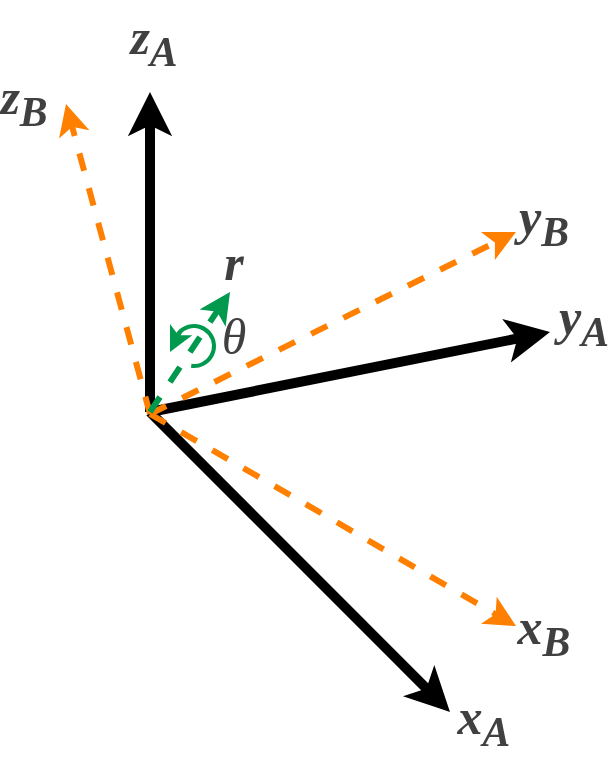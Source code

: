 <mxfile>
    <diagram id="lrfJbjIufyaFkcRJHbZ7" name="Page-1">
        <mxGraphModel dx="849" dy="569" grid="1" gridSize="10" guides="1" tooltips="1" connect="1" arrows="1" fold="1" page="1" pageScale="1" pageWidth="850" pageHeight="1100" math="0" shadow="0">
            <root>
                <mxCell id="0"/>
                <mxCell id="1" parent="0"/>
                <mxCell id="22" value="" style="endArrow=classic;html=1;strokeColor=#000000;strokeWidth=5;fontSize=11;" edge="1" parent="1">
                    <mxGeometry width="50" height="50" relative="1" as="geometry">
                        <mxPoint x="280" y="360" as="sourcePoint"/>
                        <mxPoint x="430" y="510" as="targetPoint"/>
                    </mxGeometry>
                </mxCell>
                <mxCell id="23" value="" style="endArrow=classic;html=1;strokeColor=#000000;strokeWidth=5;fontSize=11;" edge="1" parent="1">
                    <mxGeometry width="50" height="50" relative="1" as="geometry">
                        <mxPoint x="280" y="360" as="sourcePoint"/>
                        <mxPoint x="480" y="320" as="targetPoint"/>
                    </mxGeometry>
                </mxCell>
                <mxCell id="24" value="" style="endArrow=classic;html=1;strokeColor=#000000;strokeWidth=5;fontSize=11;" edge="1" parent="1">
                    <mxGeometry width="50" height="50" relative="1" as="geometry">
                        <mxPoint x="280" y="360" as="sourcePoint"/>
                        <mxPoint x="280" y="200" as="targetPoint"/>
                    </mxGeometry>
                </mxCell>
                <mxCell id="28" value="" style="group;rotation=-15;" vertex="1" connectable="0" parent="1">
                    <mxGeometry x="275" y="175" width="200" height="310" as="geometry"/>
                </mxCell>
                <mxCell id="25" value="" style="endArrow=classic;html=1;strokeColor=#FF8000;strokeWidth=3;fontSize=11;dashed=1;" edge="1" parent="28">
                    <mxGeometry width="50" height="50" relative="1" as="geometry">
                        <mxPoint x="5" y="186" as="sourcePoint"/>
                        <mxPoint x="188" y="292" as="targetPoint"/>
                    </mxGeometry>
                </mxCell>
                <mxCell id="26" value="" style="endArrow=classic;html=1;strokeColor=#FF8000;strokeWidth=3;fontSize=11;dashed=1;" edge="1" parent="28">
                    <mxGeometry width="50" height="50" relative="1" as="geometry">
                        <mxPoint x="5" y="186" as="sourcePoint"/>
                        <mxPoint x="188" y="95" as="targetPoint"/>
                    </mxGeometry>
                </mxCell>
                <mxCell id="27" value="" style="endArrow=classic;html=1;strokeColor=#FF8000;strokeWidth=3;fontSize=11;dashed=1;" edge="1" parent="28">
                    <mxGeometry width="50" height="50" relative="1" as="geometry">
                        <mxPoint x="5" y="186" as="sourcePoint"/>
                        <mxPoint x="-37" y="31" as="targetPoint"/>
                    </mxGeometry>
                </mxCell>
                <mxCell id="31" value="" style="verticalLabelPosition=bottom;verticalAlign=top;html=1;shape=mxgraph.basic.arc;startAngle=0.767;endAngle=0.522;strokeColor=#00994D;fontSize=11;fillColor=none;strokeWidth=2;" vertex="1" parent="28">
                    <mxGeometry x="17" y="142" width="20" height="20" as="geometry"/>
                </mxCell>
                <mxCell id="32" value="" style="endArrow=classic;html=1;strokeColor=#00994D;strokeWidth=2;fontSize=11;exitX=0.153;exitY=0.144;exitDx=0;exitDy=0;exitPerimeter=0;" edge="1" parent="28" source="31">
                    <mxGeometry width="50" height="50" relative="1" as="geometry">
                        <mxPoint x="15" y="195" as="sourcePoint"/>
                        <mxPoint x="15" y="155" as="targetPoint"/>
                    </mxGeometry>
                </mxCell>
                <mxCell id="33" value="&lt;span style=&quot;color: rgb(64, 64, 64); font-family: KaTeX_Math; font-style: italic;&quot;&gt;&lt;font style=&quot;font-size: 25px;&quot;&gt;θ&lt;/font&gt;&lt;/span&gt;" style="text;html=1;strokeColor=none;fillColor=none;align=center;verticalAlign=middle;whiteSpace=wrap;rounded=0;strokeWidth=3;fontSize=11;labelBackgroundColor=none;" vertex="1" parent="28">
                    <mxGeometry x="40" y="132" width="14" height="30" as="geometry"/>
                </mxCell>
                <mxCell id="41" value="&lt;font face=&quot;KaTeX_Math&quot; color=&quot;#404040&quot;&gt;&lt;span style=&quot;font-size: 25px;&quot;&gt;&lt;i style=&quot;&quot;&gt;&lt;b&gt;r&lt;/b&gt;&lt;/i&gt;&lt;/span&gt;&lt;/font&gt;" style="text;html=1;strokeColor=none;fillColor=none;align=center;verticalAlign=middle;whiteSpace=wrap;rounded=0;strokeWidth=3;fontSize=11;labelBackgroundColor=none;" vertex="1" parent="28">
                    <mxGeometry x="40" y="95" width="14" height="30" as="geometry"/>
                </mxCell>
                <mxCell id="29" value="" style="endArrow=classic;html=1;strokeColor=#00994D;strokeWidth=3;fontSize=11;dashed=1;" edge="1" parent="1">
                    <mxGeometry width="50" height="50" relative="1" as="geometry">
                        <mxPoint x="280" y="360" as="sourcePoint"/>
                        <mxPoint x="320" y="300" as="targetPoint"/>
                    </mxGeometry>
                </mxCell>
                <mxCell id="42" value="&lt;font face=&quot;KaTeX_Math&quot; color=&quot;#404040&quot;&gt;&lt;span style=&quot;font-size: 25px;&quot;&gt;&lt;i style=&quot;&quot;&gt;&lt;b style=&quot;&quot;&gt;z&lt;sub style=&quot;&quot;&gt;B&lt;/sub&gt;&lt;/b&gt;&lt;/i&gt;&lt;/span&gt;&lt;/font&gt;" style="text;html=1;strokeColor=none;fillColor=none;align=center;verticalAlign=middle;whiteSpace=wrap;rounded=0;strokeWidth=3;fontSize=11;" vertex="1" parent="1">
                    <mxGeometry x="210" y="190" width="14" height="30" as="geometry"/>
                </mxCell>
                <mxCell id="44" value="&lt;font face=&quot;KaTeX_Math&quot; color=&quot;#404040&quot;&gt;&lt;span style=&quot;font-size: 25px;&quot;&gt;&lt;i style=&quot;&quot;&gt;&lt;b style=&quot;&quot;&gt;z&lt;sub style=&quot;&quot;&gt;A&lt;/sub&gt;&lt;/b&gt;&lt;/i&gt;&lt;/span&gt;&lt;/font&gt;" style="text;html=1;strokeColor=none;fillColor=none;align=center;verticalAlign=middle;whiteSpace=wrap;rounded=0;strokeWidth=3;fontSize=11;" vertex="1" parent="1">
                    <mxGeometry x="275" y="160" width="14" height="30" as="geometry"/>
                </mxCell>
                <mxCell id="45" value="&lt;font face=&quot;KaTeX_Math&quot; color=&quot;#404040&quot;&gt;&lt;span style=&quot;font-size: 25px;&quot;&gt;&lt;i style=&quot;&quot;&gt;&lt;b style=&quot;&quot;&gt;y&lt;sub style=&quot;&quot;&gt;B&lt;/sub&gt;&lt;/b&gt;&lt;/i&gt;&lt;/span&gt;&lt;/font&gt;" style="text;html=1;strokeColor=none;fillColor=none;align=center;verticalAlign=middle;whiteSpace=wrap;rounded=0;strokeWidth=3;fontSize=11;" vertex="1" parent="1">
                    <mxGeometry x="470" y="250" width="14" height="30" as="geometry"/>
                </mxCell>
                <mxCell id="46" value="&lt;font face=&quot;KaTeX_Math&quot; color=&quot;#404040&quot;&gt;&lt;span style=&quot;font-size: 25px;&quot;&gt;&lt;i style=&quot;&quot;&gt;&lt;b style=&quot;&quot;&gt;y&lt;sub style=&quot;&quot;&gt;A&lt;/sub&gt;&lt;/b&gt;&lt;/i&gt;&lt;/span&gt;&lt;/font&gt;" style="text;html=1;strokeColor=none;fillColor=none;align=center;verticalAlign=middle;whiteSpace=wrap;rounded=0;strokeWidth=3;fontSize=11;" vertex="1" parent="1">
                    <mxGeometry x="490" y="300" width="14" height="30" as="geometry"/>
                </mxCell>
                <mxCell id="47" value="&lt;font face=&quot;KaTeX_Math&quot; color=&quot;#404040&quot;&gt;&lt;span style=&quot;font-size: 25px;&quot;&gt;&lt;i style=&quot;&quot;&gt;&lt;b style=&quot;&quot;&gt;x&lt;sub style=&quot;&quot;&gt;B&lt;/sub&gt;&lt;/b&gt;&lt;/i&gt;&lt;/span&gt;&lt;/font&gt;" style="text;html=1;strokeColor=none;fillColor=none;align=center;verticalAlign=middle;whiteSpace=wrap;rounded=0;strokeWidth=3;fontSize=11;" vertex="1" parent="1">
                    <mxGeometry x="470" y="455" width="14" height="30" as="geometry"/>
                </mxCell>
                <mxCell id="48" value="&lt;font face=&quot;KaTeX_Math&quot; color=&quot;#404040&quot;&gt;&lt;span style=&quot;font-size: 25px;&quot;&gt;&lt;i style=&quot;&quot;&gt;&lt;b style=&quot;&quot;&gt;x&lt;sub style=&quot;&quot;&gt;A&lt;/sub&gt;&lt;/b&gt;&lt;/i&gt;&lt;/span&gt;&lt;/font&gt;" style="text;html=1;strokeColor=none;fillColor=none;align=center;verticalAlign=middle;whiteSpace=wrap;rounded=0;strokeWidth=3;fontSize=11;" vertex="1" parent="1">
                    <mxGeometry x="440" y="500" width="14" height="30" as="geometry"/>
                </mxCell>
            </root>
        </mxGraphModel>
    </diagram>
</mxfile>